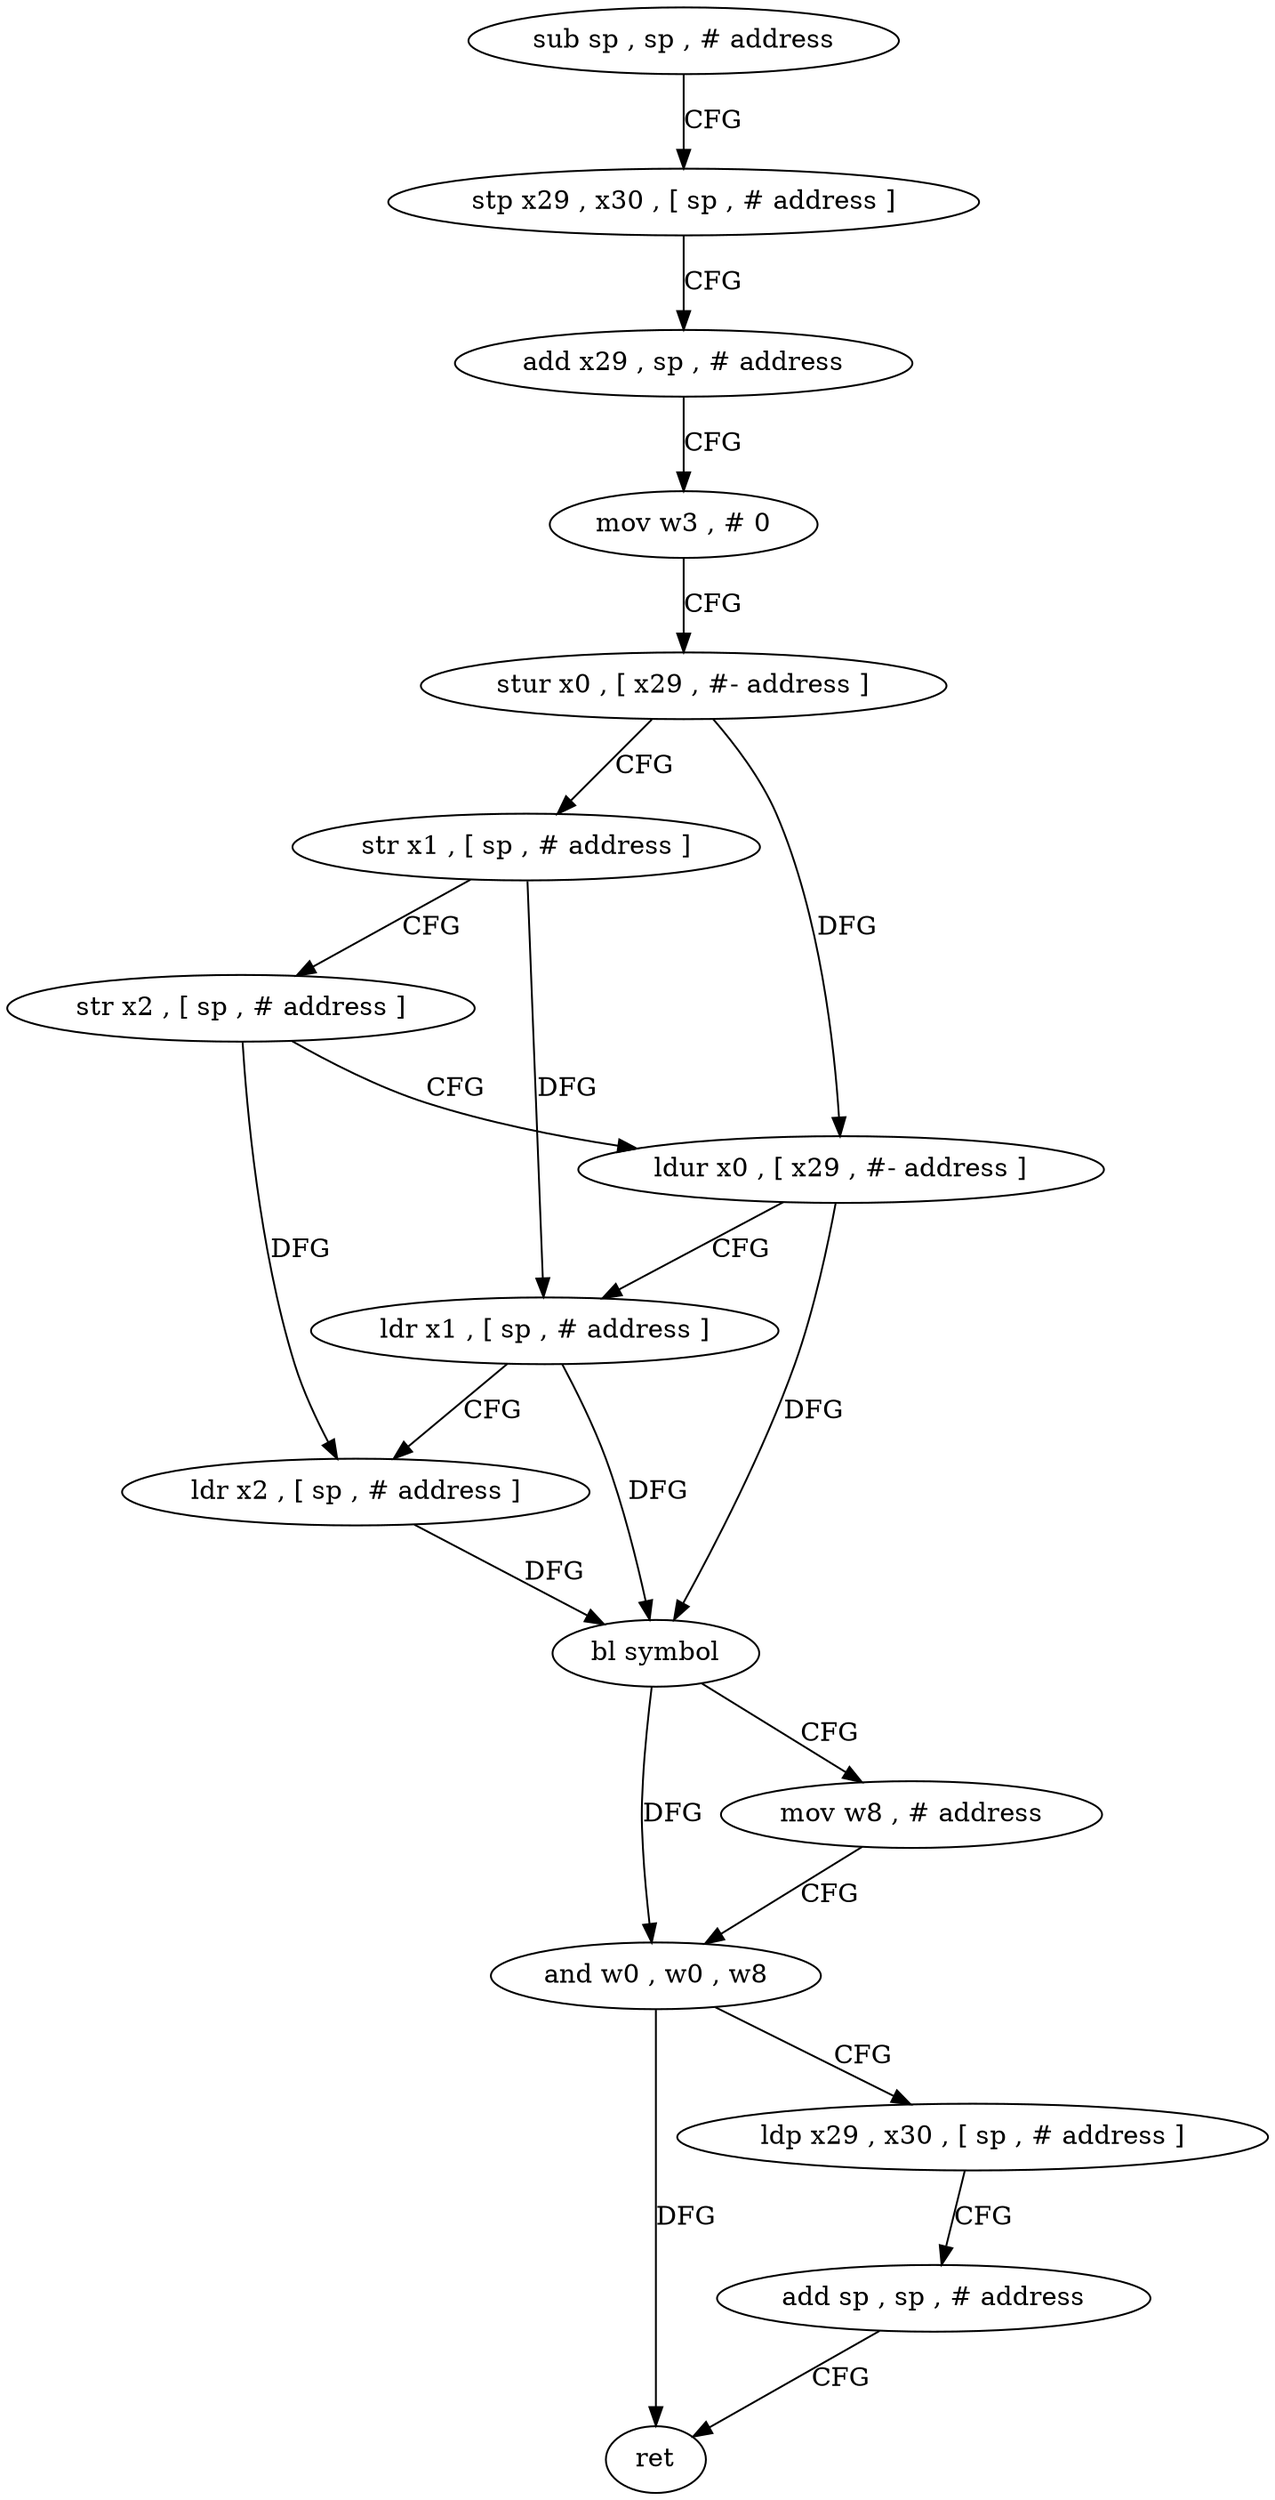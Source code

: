 digraph "func" {
"4271000" [label = "sub sp , sp , # address" ]
"4271004" [label = "stp x29 , x30 , [ sp , # address ]" ]
"4271008" [label = "add x29 , sp , # address" ]
"4271012" [label = "mov w3 , # 0" ]
"4271016" [label = "stur x0 , [ x29 , #- address ]" ]
"4271020" [label = "str x1 , [ sp , # address ]" ]
"4271024" [label = "str x2 , [ sp , # address ]" ]
"4271028" [label = "ldur x0 , [ x29 , #- address ]" ]
"4271032" [label = "ldr x1 , [ sp , # address ]" ]
"4271036" [label = "ldr x2 , [ sp , # address ]" ]
"4271040" [label = "bl symbol" ]
"4271044" [label = "mov w8 , # address" ]
"4271048" [label = "and w0 , w0 , w8" ]
"4271052" [label = "ldp x29 , x30 , [ sp , # address ]" ]
"4271056" [label = "add sp , sp , # address" ]
"4271060" [label = "ret" ]
"4271000" -> "4271004" [ label = "CFG" ]
"4271004" -> "4271008" [ label = "CFG" ]
"4271008" -> "4271012" [ label = "CFG" ]
"4271012" -> "4271016" [ label = "CFG" ]
"4271016" -> "4271020" [ label = "CFG" ]
"4271016" -> "4271028" [ label = "DFG" ]
"4271020" -> "4271024" [ label = "CFG" ]
"4271020" -> "4271032" [ label = "DFG" ]
"4271024" -> "4271028" [ label = "CFG" ]
"4271024" -> "4271036" [ label = "DFG" ]
"4271028" -> "4271032" [ label = "CFG" ]
"4271028" -> "4271040" [ label = "DFG" ]
"4271032" -> "4271036" [ label = "CFG" ]
"4271032" -> "4271040" [ label = "DFG" ]
"4271036" -> "4271040" [ label = "DFG" ]
"4271040" -> "4271044" [ label = "CFG" ]
"4271040" -> "4271048" [ label = "DFG" ]
"4271044" -> "4271048" [ label = "CFG" ]
"4271048" -> "4271052" [ label = "CFG" ]
"4271048" -> "4271060" [ label = "DFG" ]
"4271052" -> "4271056" [ label = "CFG" ]
"4271056" -> "4271060" [ label = "CFG" ]
}
